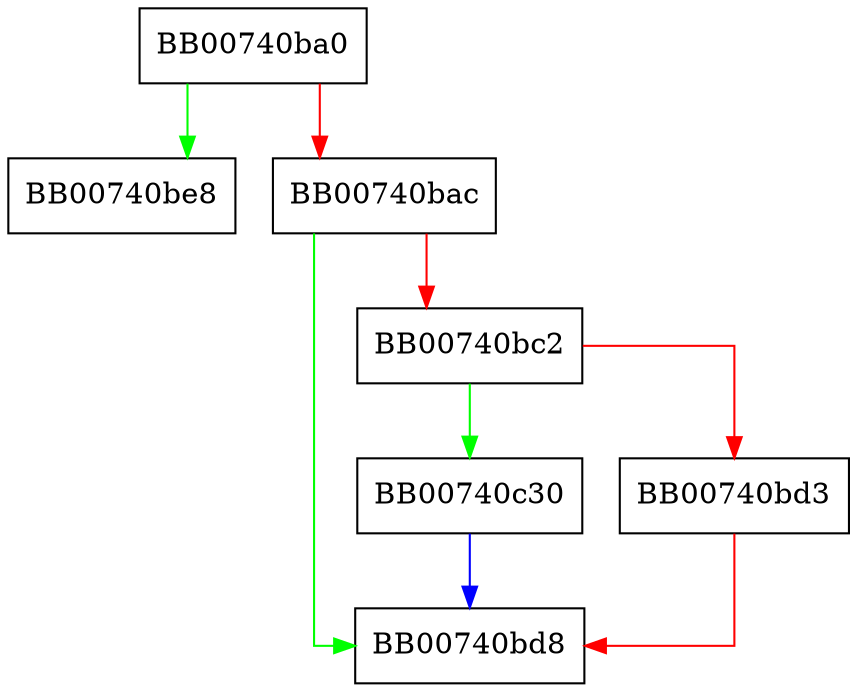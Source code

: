 digraph dlfcn_unload {
  node [shape="box"];
  graph [splines=ortho];
  BB00740ba0 -> BB00740be8 [color="green"];
  BB00740ba0 -> BB00740bac [color="red"];
  BB00740bac -> BB00740bd8 [color="green"];
  BB00740bac -> BB00740bc2 [color="red"];
  BB00740bc2 -> BB00740c30 [color="green"];
  BB00740bc2 -> BB00740bd3 [color="red"];
  BB00740bd3 -> BB00740bd8 [color="red"];
  BB00740c30 -> BB00740bd8 [color="blue"];
}